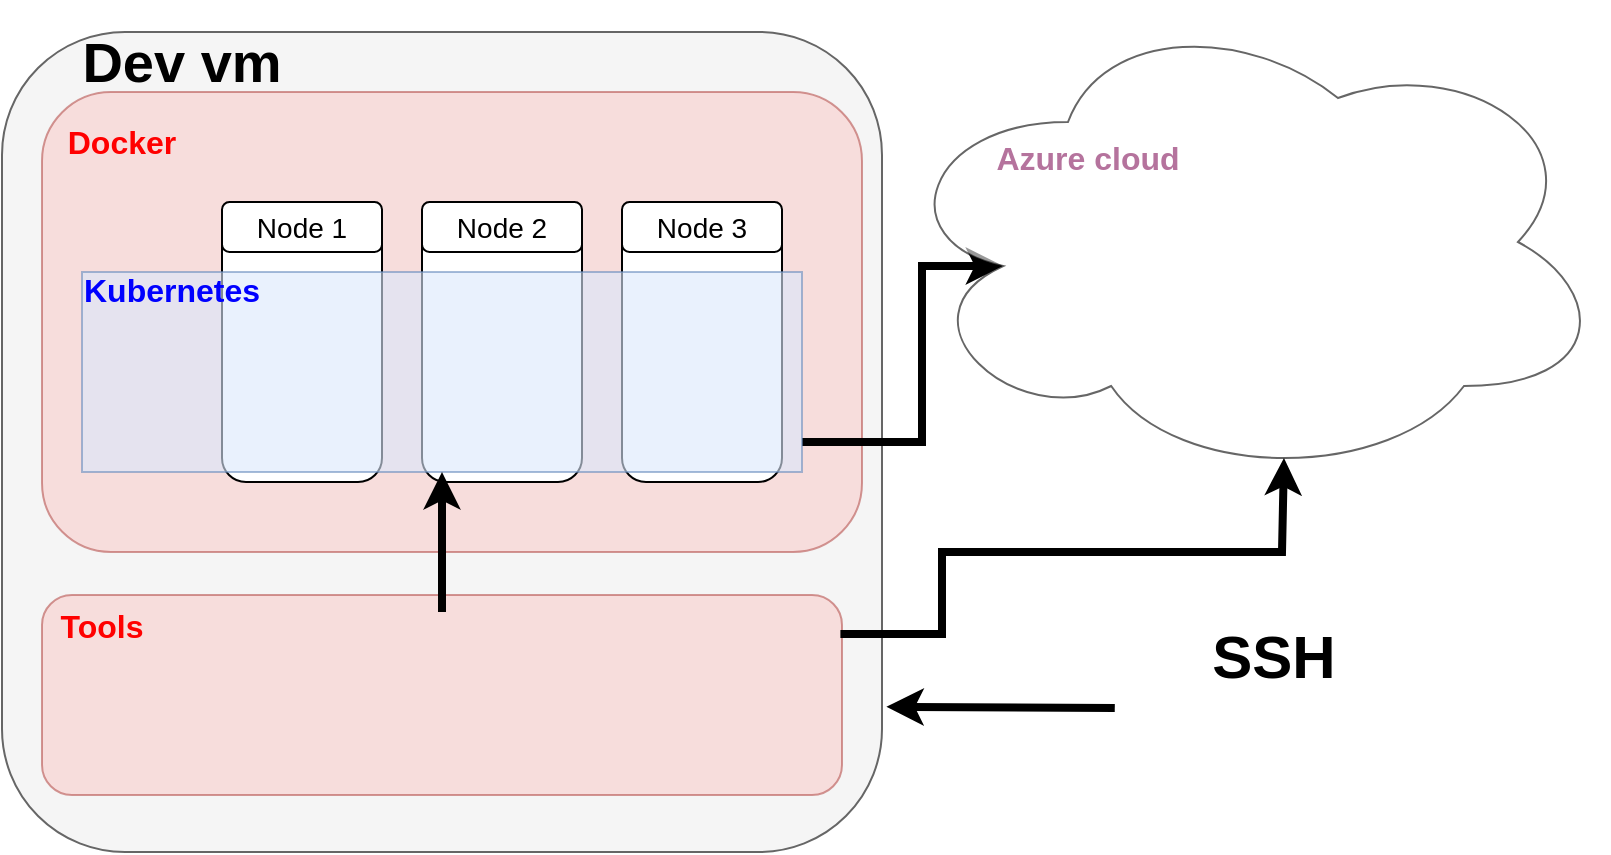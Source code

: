<mxfile version="20.4.2" type="device"><diagram id="8YRMPczlmwq8xNa4bTbP" name="Page-1"><mxGraphModel dx="1422" dy="920" grid="1" gridSize="10" guides="1" tooltips="1" connect="1" arrows="1" fold="1" page="1" pageScale="1" pageWidth="850" pageHeight="1100" math="0" shadow="0"><root><mxCell id="0"/><mxCell id="1" parent="0"/><mxCell id="LzkZElET1SL3_Uwkm5TX-28" value="" style="rounded=1;whiteSpace=wrap;html=1;fontSize=9;fillColor=#f5f5f5;strokeColor=#666666;fontColor=#333333;" parent="1" vertex="1"><mxGeometry x="210" y="150" width="440" height="410" as="geometry"/></mxCell><mxCell id="HsaRYoBKzYwMtXKqsf5i-4" value="" style="rounded=1;whiteSpace=wrap;html=1;fillColor=#f8cecc;strokeColor=#b85450;opacity=60;" vertex="1" parent="1"><mxGeometry x="230" y="431.5" width="400" height="100" as="geometry"/></mxCell><mxCell id="LzkZElET1SL3_Uwkm5TX-1" value="" style="rounded=1;whiteSpace=wrap;html=1;fillColor=#f8cecc;strokeColor=#b85450;opacity=60;" parent="1" vertex="1"><mxGeometry x="230" y="180" width="410" height="230" as="geometry"/></mxCell><mxCell id="LzkZElET1SL3_Uwkm5TX-2" value="&lt;b&gt;Docker&lt;/b&gt;" style="text;html=1;strokeColor=none;fillColor=none;align=center;verticalAlign=middle;whiteSpace=wrap;rounded=0;fontSize=16;opacity=60;fontColor=#FF0000;" parent="1" vertex="1"><mxGeometry x="240" y="190" width="60" height="30" as="geometry"/></mxCell><mxCell id="LzkZElET1SL3_Uwkm5TX-3" value="" style="rounded=1;whiteSpace=wrap;html=1;" parent="1" vertex="1"><mxGeometry x="320" y="235" width="80" height="140" as="geometry"/></mxCell><mxCell id="LzkZElET1SL3_Uwkm5TX-4" value="" style="rounded=1;whiteSpace=wrap;html=1;" parent="1" vertex="1"><mxGeometry x="420" y="235" width="80" height="140" as="geometry"/></mxCell><mxCell id="LzkZElET1SL3_Uwkm5TX-5" value="" style="rounded=1;whiteSpace=wrap;html=1;" parent="1" vertex="1"><mxGeometry x="520" y="235" width="80" height="140" as="geometry"/></mxCell><mxCell id="LzkZElET1SL3_Uwkm5TX-6" value="&lt;font style=&quot;font-size: 14px;&quot;&gt;Node 1&lt;/font&gt;" style="rounded=1;whiteSpace=wrap;html=1;fontSize=14;" parent="1" vertex="1"><mxGeometry x="320" y="235" width="80" height="25" as="geometry"/></mxCell><mxCell id="LzkZElET1SL3_Uwkm5TX-7" value="&lt;font style=&quot;font-size: 14px;&quot;&gt;Node 2&lt;/font&gt;" style="rounded=1;whiteSpace=wrap;html=1;fontSize=14;" parent="1" vertex="1"><mxGeometry x="420" y="235" width="80" height="25" as="geometry"/></mxCell><mxCell id="LzkZElET1SL3_Uwkm5TX-8" value="&lt;font style=&quot;font-size: 14px;&quot;&gt;Node 3&lt;/font&gt;" style="rounded=1;whiteSpace=wrap;html=1;fontSize=14;" parent="1" vertex="1"><mxGeometry x="520" y="235" width="80" height="25" as="geometry"/></mxCell><mxCell id="LzkZElET1SL3_Uwkm5TX-32" style="edgeStyle=orthogonalEdgeStyle;rounded=0;orthogonalLoop=1;jettySize=auto;html=1;exitX=1;exitY=0.5;exitDx=0;exitDy=0;entryX=0.16;entryY=0.55;entryDx=0;entryDy=0;entryPerimeter=0;strokeWidth=4;fontSize=9;" parent="1" target="LzkZElET1SL3_Uwkm5TX-30" edge="1"><mxGeometry relative="1" as="geometry"><mxPoint x="610" y="355" as="sourcePoint"/><Array as="points"><mxPoint x="670" y="355"/><mxPoint x="670" y="267"/></Array></mxGeometry></mxCell><mxCell id="LzkZElET1SL3_Uwkm5TX-9" value="" style="rounded=0;whiteSpace=wrap;html=1;fontSize=11;fillColor=#dae8fc;strokeColor=#6c8ebf;opacity=60;" parent="1" vertex="1"><mxGeometry x="250" y="270" width="360" height="100" as="geometry"/></mxCell><mxCell id="LzkZElET1SL3_Uwkm5TX-10" value="&lt;font style=&quot;font-size: 16px;&quot;&gt;&lt;b style=&quot;font-size: 16px;&quot;&gt;Kubernetes&lt;/b&gt;&lt;br style=&quot;font-size: 16px;&quot;&gt;&lt;/font&gt;" style="text;html=1;strokeColor=none;fillColor=none;align=center;verticalAlign=middle;whiteSpace=wrap;rounded=0;fontSize=16;opacity=60;fontColor=#0000FF;" parent="1" vertex="1"><mxGeometry x="265" y="264" width="60" height="30" as="geometry"/></mxCell><mxCell id="LzkZElET1SL3_Uwkm5TX-13" value="" style="shape=image;verticalLabelPosition=bottom;labelBackgroundColor=default;verticalAlign=top;aspect=fixed;imageAspect=0;image=https://d33wubrfki0l68.cloudfront.net/d0c94836ab5b896f29728f3c4798054539303799/9f948/logo/logo.png;" parent="1" vertex="1"><mxGeometry x="252.79" y="330" width="63.77" height="38.5" as="geometry"/></mxCell><mxCell id="LzkZElET1SL3_Uwkm5TX-15" value="" style="shape=image;verticalLabelPosition=bottom;labelBackgroundColor=default;verticalAlign=top;aspect=fixed;imageAspect=0;image=https://miro.medium.com/max/256/1*2Q4FsymDIDtWS_aqiDbwSA.png;" parent="1" vertex="1"><mxGeometry x="350" y="320" width="39.64" height="38.55" as="geometry"/></mxCell><mxCell id="LzkZElET1SL3_Uwkm5TX-22" value="" style="shape=image;verticalLabelPosition=bottom;labelBackgroundColor=default;verticalAlign=top;aspect=fixed;imageAspect=0;image=https://www.seekpng.com/png/detail/438-4384790_computer-icon-transparent-background.png;clipPath=inset(7.14% 25.33% 8.44% 25.67%);" parent="1" vertex="1"><mxGeometry x="766.39" y="418.5" width="158.31" height="140" as="geometry"/></mxCell><mxCell id="LzkZElET1SL3_Uwkm5TX-20" value="" style="shape=image;verticalLabelPosition=bottom;labelBackgroundColor=default;verticalAlign=top;aspect=fixed;imageAspect=0;image=https://codefresh.io/wp-content/uploads/2019/08/tilt-blog-image-1024x269.png;clipPath=inset(0% 10% 0% 55.33%);" parent="1" vertex="1"><mxGeometry x="343.98" y="450" width="72.4" height="55" as="geometry"/></mxCell><mxCell id="LzkZElET1SL3_Uwkm5TX-26" value="" style="shape=image;verticalLabelPosition=bottom;labelBackgroundColor=default;verticalAlign=top;aspect=fixed;imageAspect=0;image=https://buddy.works/blog/thumbnails/kubectl-cover.png;clipPath=inset(11% 37% 10% 36.67%);" parent="1" vertex="1"><mxGeometry x="457" y="450" width="63" height="63" as="geometry"/></mxCell><mxCell id="LzkZElET1SL3_Uwkm5TX-27" value="" style="endArrow=classic;html=1;rounded=0;fontSize=9;strokeWidth=4;entryX=0.5;entryY=1;entryDx=0;entryDy=0;" parent="1" target="LzkZElET1SL3_Uwkm5TX-9" edge="1"><mxGeometry width="50" height="50" relative="1" as="geometry"><mxPoint x="430" y="440" as="sourcePoint"/><mxPoint x="430.883" y="397" as="targetPoint"/></mxGeometry></mxCell><mxCell id="LzkZElET1SL3_Uwkm5TX-29" value="&lt;b style=&quot;font-size: 28px;&quot;&gt;Dev vm&lt;/b&gt;" style="text;html=1;strokeColor=none;fillColor=none;align=center;verticalAlign=middle;whiteSpace=wrap;rounded=0;fontSize=28;" parent="1" vertex="1"><mxGeometry x="225" y="150" width="150" height="30" as="geometry"/></mxCell><mxCell id="LzkZElET1SL3_Uwkm5TX-30" value="" style="ellipse;shape=cloud;whiteSpace=wrap;html=1;fontSize=9;opacity=60;" parent="1" vertex="1"><mxGeometry x="652.99" y="135" width="360" height="240" as="geometry"/></mxCell><mxCell id="LzkZElET1SL3_Uwkm5TX-31" value="&lt;b&gt;Azure cloud&lt;/b&gt;" style="text;html=1;strokeColor=none;fillColor=none;align=center;verticalAlign=middle;whiteSpace=wrap;rounded=0;fontSize=16;fontColor=#B5739D;opacity=60;" parent="1" vertex="1"><mxGeometry x="703" y="197.5" width="100" height="30" as="geometry"/></mxCell><mxCell id="LzkZElET1SL3_Uwkm5TX-33" value="" style="endArrow=classic;html=1;rounded=0;strokeWidth=4;fontSize=9;exitX=0.998;exitY=0.195;exitDx=0;exitDy=0;entryX=0.55;entryY=0.95;entryDx=0;entryDy=0;entryPerimeter=0;exitPerimeter=0;" parent="1" source="HsaRYoBKzYwMtXKqsf5i-4" target="LzkZElET1SL3_Uwkm5TX-30" edge="1"><mxGeometry width="50" height="50" relative="1" as="geometry"><mxPoint x="870" y="670" as="sourcePoint"/><mxPoint x="920" y="620" as="targetPoint"/><Array as="points"><mxPoint x="680" y="451"/><mxPoint x="680" y="410"/><mxPoint x="850" y="410"/></Array></mxGeometry></mxCell><mxCell id="LzkZElET1SL3_Uwkm5TX-34" value="" style="shape=image;verticalLabelPosition=bottom;labelBackgroundColor=default;verticalAlign=top;aspect=fixed;imageAspect=0;image=https://miro.medium.com/max/945/1*eRd_vLThUJ3kcEp49CID4w.png;" parent="1" vertex="1"><mxGeometry x="766.39" y="235" width="178.02" height="82.5" as="geometry"/></mxCell><mxCell id="HsaRYoBKzYwMtXKqsf5i-1" value="" style="shape=image;verticalLabelPosition=bottom;labelBackgroundColor=default;verticalAlign=top;aspect=fixed;imageAspect=0;image=https://miro.medium.com/max/256/1*2Q4FsymDIDtWS_aqiDbwSA.png;" vertex="1" parent="1"><mxGeometry x="360.36" y="275.72" width="39.64" height="38.55" as="geometry"/></mxCell><mxCell id="HsaRYoBKzYwMtXKqsf5i-2" value="" style="shape=image;verticalLabelPosition=bottom;labelBackgroundColor=default;verticalAlign=top;aspect=fixed;imageAspect=0;image=https://miro.medium.com/max/256/1*2Q4FsymDIDtWS_aqiDbwSA.png;" vertex="1" parent="1"><mxGeometry x="430" y="326.95" width="39.64" height="38.55" as="geometry"/></mxCell><mxCell id="HsaRYoBKzYwMtXKqsf5i-3" value="" style="shape=image;verticalLabelPosition=bottom;labelBackgroundColor=default;verticalAlign=top;aspect=fixed;imageAspect=0;image=https://miro.medium.com/max/256/1*2Q4FsymDIDtWS_aqiDbwSA.png;" vertex="1" parent="1"><mxGeometry x="550" y="275.72" width="39.64" height="38.55" as="geometry"/></mxCell><mxCell id="HsaRYoBKzYwMtXKqsf5i-5" value="&lt;b&gt;Tools&lt;/b&gt;" style="text;html=1;strokeColor=none;fillColor=none;align=center;verticalAlign=middle;whiteSpace=wrap;rounded=0;fontSize=16;opacity=60;fontColor=#FF0000;" vertex="1" parent="1"><mxGeometry x="230" y="431.5" width="60" height="30" as="geometry"/></mxCell><mxCell id="HsaRYoBKzYwMtXKqsf5i-6" value="" style="endArrow=classic;html=1;rounded=0;fontSize=9;strokeWidth=4;entryX=1.005;entryY=0.823;entryDx=0;entryDy=0;entryPerimeter=0;" edge="1" parent="1" source="LzkZElET1SL3_Uwkm5TX-22" target="LzkZElET1SL3_Uwkm5TX-28"><mxGeometry width="50" height="50" relative="1" as="geometry"><mxPoint x="680" y="560" as="sourcePoint"/><mxPoint x="680" y="490" as="targetPoint"/></mxGeometry></mxCell><mxCell id="HsaRYoBKzYwMtXKqsf5i-7" value="&lt;b style=&quot;font-size: 30px;&quot;&gt;SSH&lt;/b&gt;" style="text;html=1;strokeColor=none;fillColor=none;align=center;verticalAlign=middle;whiteSpace=wrap;rounded=0;fontSize=30;" vertex="1" parent="1"><mxGeometry x="770.55" y="447" width="150" height="30" as="geometry"/></mxCell></root></mxGraphModel></diagram></mxfile>